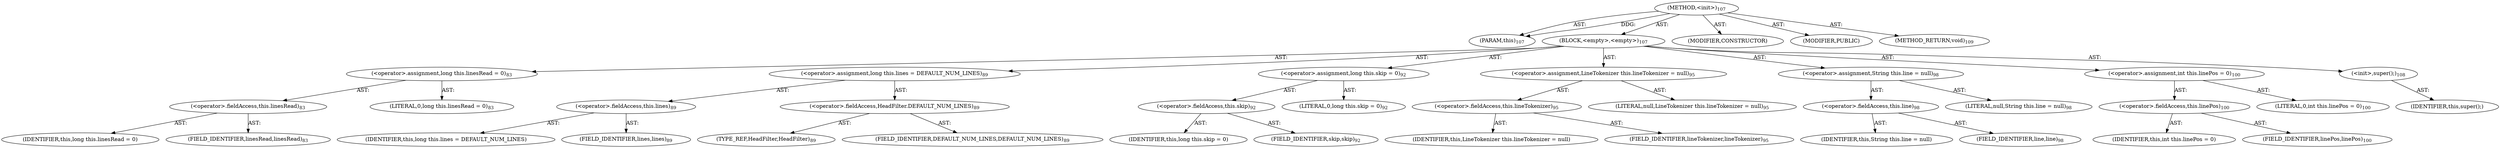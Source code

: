 digraph "&lt;init&gt;" {  
"111669149696" [label = <(METHOD,&lt;init&gt;)<SUB>107</SUB>> ]
"115964116997" [label = <(PARAM,this)<SUB>107</SUB>> ]
"25769803776" [label = <(BLOCK,&lt;empty&gt;,&lt;empty&gt;)<SUB>107</SUB>> ]
"30064771074" [label = <(&lt;operator&gt;.assignment,long this.linesRead = 0)<SUB>83</SUB>> ]
"30064771075" [label = <(&lt;operator&gt;.fieldAccess,this.linesRead)<SUB>83</SUB>> ]
"68719476748" [label = <(IDENTIFIER,this,long this.linesRead = 0)> ]
"55834574848" [label = <(FIELD_IDENTIFIER,linesRead,linesRead)<SUB>83</SUB>> ]
"90194313216" [label = <(LITERAL,0,long this.linesRead = 0)<SUB>83</SUB>> ]
"30064771076" [label = <(&lt;operator&gt;.assignment,long this.lines = DEFAULT_NUM_LINES)<SUB>89</SUB>> ]
"30064771077" [label = <(&lt;operator&gt;.fieldAccess,this.lines)<SUB>89</SUB>> ]
"68719476749" [label = <(IDENTIFIER,this,long this.lines = DEFAULT_NUM_LINES)> ]
"55834574849" [label = <(FIELD_IDENTIFIER,lines,lines)<SUB>89</SUB>> ]
"30064771078" [label = <(&lt;operator&gt;.fieldAccess,HeadFilter.DEFAULT_NUM_LINES)<SUB>89</SUB>> ]
"180388626432" [label = <(TYPE_REF,HeadFilter,HeadFilter)<SUB>89</SUB>> ]
"55834574850" [label = <(FIELD_IDENTIFIER,DEFAULT_NUM_LINES,DEFAULT_NUM_LINES)<SUB>89</SUB>> ]
"30064771079" [label = <(&lt;operator&gt;.assignment,long this.skip = 0)<SUB>92</SUB>> ]
"30064771080" [label = <(&lt;operator&gt;.fieldAccess,this.skip)<SUB>92</SUB>> ]
"68719476750" [label = <(IDENTIFIER,this,long this.skip = 0)> ]
"55834574851" [label = <(FIELD_IDENTIFIER,skip,skip)<SUB>92</SUB>> ]
"90194313217" [label = <(LITERAL,0,long this.skip = 0)<SUB>92</SUB>> ]
"30064771081" [label = <(&lt;operator&gt;.assignment,LineTokenizer this.lineTokenizer = null)<SUB>95</SUB>> ]
"30064771082" [label = <(&lt;operator&gt;.fieldAccess,this.lineTokenizer)<SUB>95</SUB>> ]
"68719476751" [label = <(IDENTIFIER,this,LineTokenizer this.lineTokenizer = null)> ]
"55834574852" [label = <(FIELD_IDENTIFIER,lineTokenizer,lineTokenizer)<SUB>95</SUB>> ]
"90194313218" [label = <(LITERAL,null,LineTokenizer this.lineTokenizer = null)<SUB>95</SUB>> ]
"30064771083" [label = <(&lt;operator&gt;.assignment,String this.line = null)<SUB>98</SUB>> ]
"30064771084" [label = <(&lt;operator&gt;.fieldAccess,this.line)<SUB>98</SUB>> ]
"68719476752" [label = <(IDENTIFIER,this,String this.line = null)> ]
"55834574853" [label = <(FIELD_IDENTIFIER,line,line)<SUB>98</SUB>> ]
"90194313219" [label = <(LITERAL,null,String this.line = null)<SUB>98</SUB>> ]
"30064771085" [label = <(&lt;operator&gt;.assignment,int this.linePos = 0)<SUB>100</SUB>> ]
"30064771086" [label = <(&lt;operator&gt;.fieldAccess,this.linePos)<SUB>100</SUB>> ]
"68719476753" [label = <(IDENTIFIER,this,int this.linePos = 0)> ]
"55834574854" [label = <(FIELD_IDENTIFIER,linePos,linePos)<SUB>100</SUB>> ]
"90194313220" [label = <(LITERAL,0,int this.linePos = 0)<SUB>100</SUB>> ]
"30064771072" [label = <(&lt;init&gt;,super();)<SUB>108</SUB>> ]
"68719476745" [label = <(IDENTIFIER,this,super();)> ]
"133143986188" [label = <(MODIFIER,CONSTRUCTOR)> ]
"133143986189" [label = <(MODIFIER,PUBLIC)> ]
"128849018880" [label = <(METHOD_RETURN,void)<SUB>109</SUB>> ]
  "111669149696" -> "115964116997"  [ label = "AST: "] 
  "111669149696" -> "25769803776"  [ label = "AST: "] 
  "111669149696" -> "133143986188"  [ label = "AST: "] 
  "111669149696" -> "133143986189"  [ label = "AST: "] 
  "111669149696" -> "128849018880"  [ label = "AST: "] 
  "25769803776" -> "30064771074"  [ label = "AST: "] 
  "25769803776" -> "30064771076"  [ label = "AST: "] 
  "25769803776" -> "30064771079"  [ label = "AST: "] 
  "25769803776" -> "30064771081"  [ label = "AST: "] 
  "25769803776" -> "30064771083"  [ label = "AST: "] 
  "25769803776" -> "30064771085"  [ label = "AST: "] 
  "25769803776" -> "30064771072"  [ label = "AST: "] 
  "30064771074" -> "30064771075"  [ label = "AST: "] 
  "30064771074" -> "90194313216"  [ label = "AST: "] 
  "30064771075" -> "68719476748"  [ label = "AST: "] 
  "30064771075" -> "55834574848"  [ label = "AST: "] 
  "30064771076" -> "30064771077"  [ label = "AST: "] 
  "30064771076" -> "30064771078"  [ label = "AST: "] 
  "30064771077" -> "68719476749"  [ label = "AST: "] 
  "30064771077" -> "55834574849"  [ label = "AST: "] 
  "30064771078" -> "180388626432"  [ label = "AST: "] 
  "30064771078" -> "55834574850"  [ label = "AST: "] 
  "30064771079" -> "30064771080"  [ label = "AST: "] 
  "30064771079" -> "90194313217"  [ label = "AST: "] 
  "30064771080" -> "68719476750"  [ label = "AST: "] 
  "30064771080" -> "55834574851"  [ label = "AST: "] 
  "30064771081" -> "30064771082"  [ label = "AST: "] 
  "30064771081" -> "90194313218"  [ label = "AST: "] 
  "30064771082" -> "68719476751"  [ label = "AST: "] 
  "30064771082" -> "55834574852"  [ label = "AST: "] 
  "30064771083" -> "30064771084"  [ label = "AST: "] 
  "30064771083" -> "90194313219"  [ label = "AST: "] 
  "30064771084" -> "68719476752"  [ label = "AST: "] 
  "30064771084" -> "55834574853"  [ label = "AST: "] 
  "30064771085" -> "30064771086"  [ label = "AST: "] 
  "30064771085" -> "90194313220"  [ label = "AST: "] 
  "30064771086" -> "68719476753"  [ label = "AST: "] 
  "30064771086" -> "55834574854"  [ label = "AST: "] 
  "30064771072" -> "68719476745"  [ label = "AST: "] 
  "111669149696" -> "115964116997"  [ label = "DDG: "] 
}
